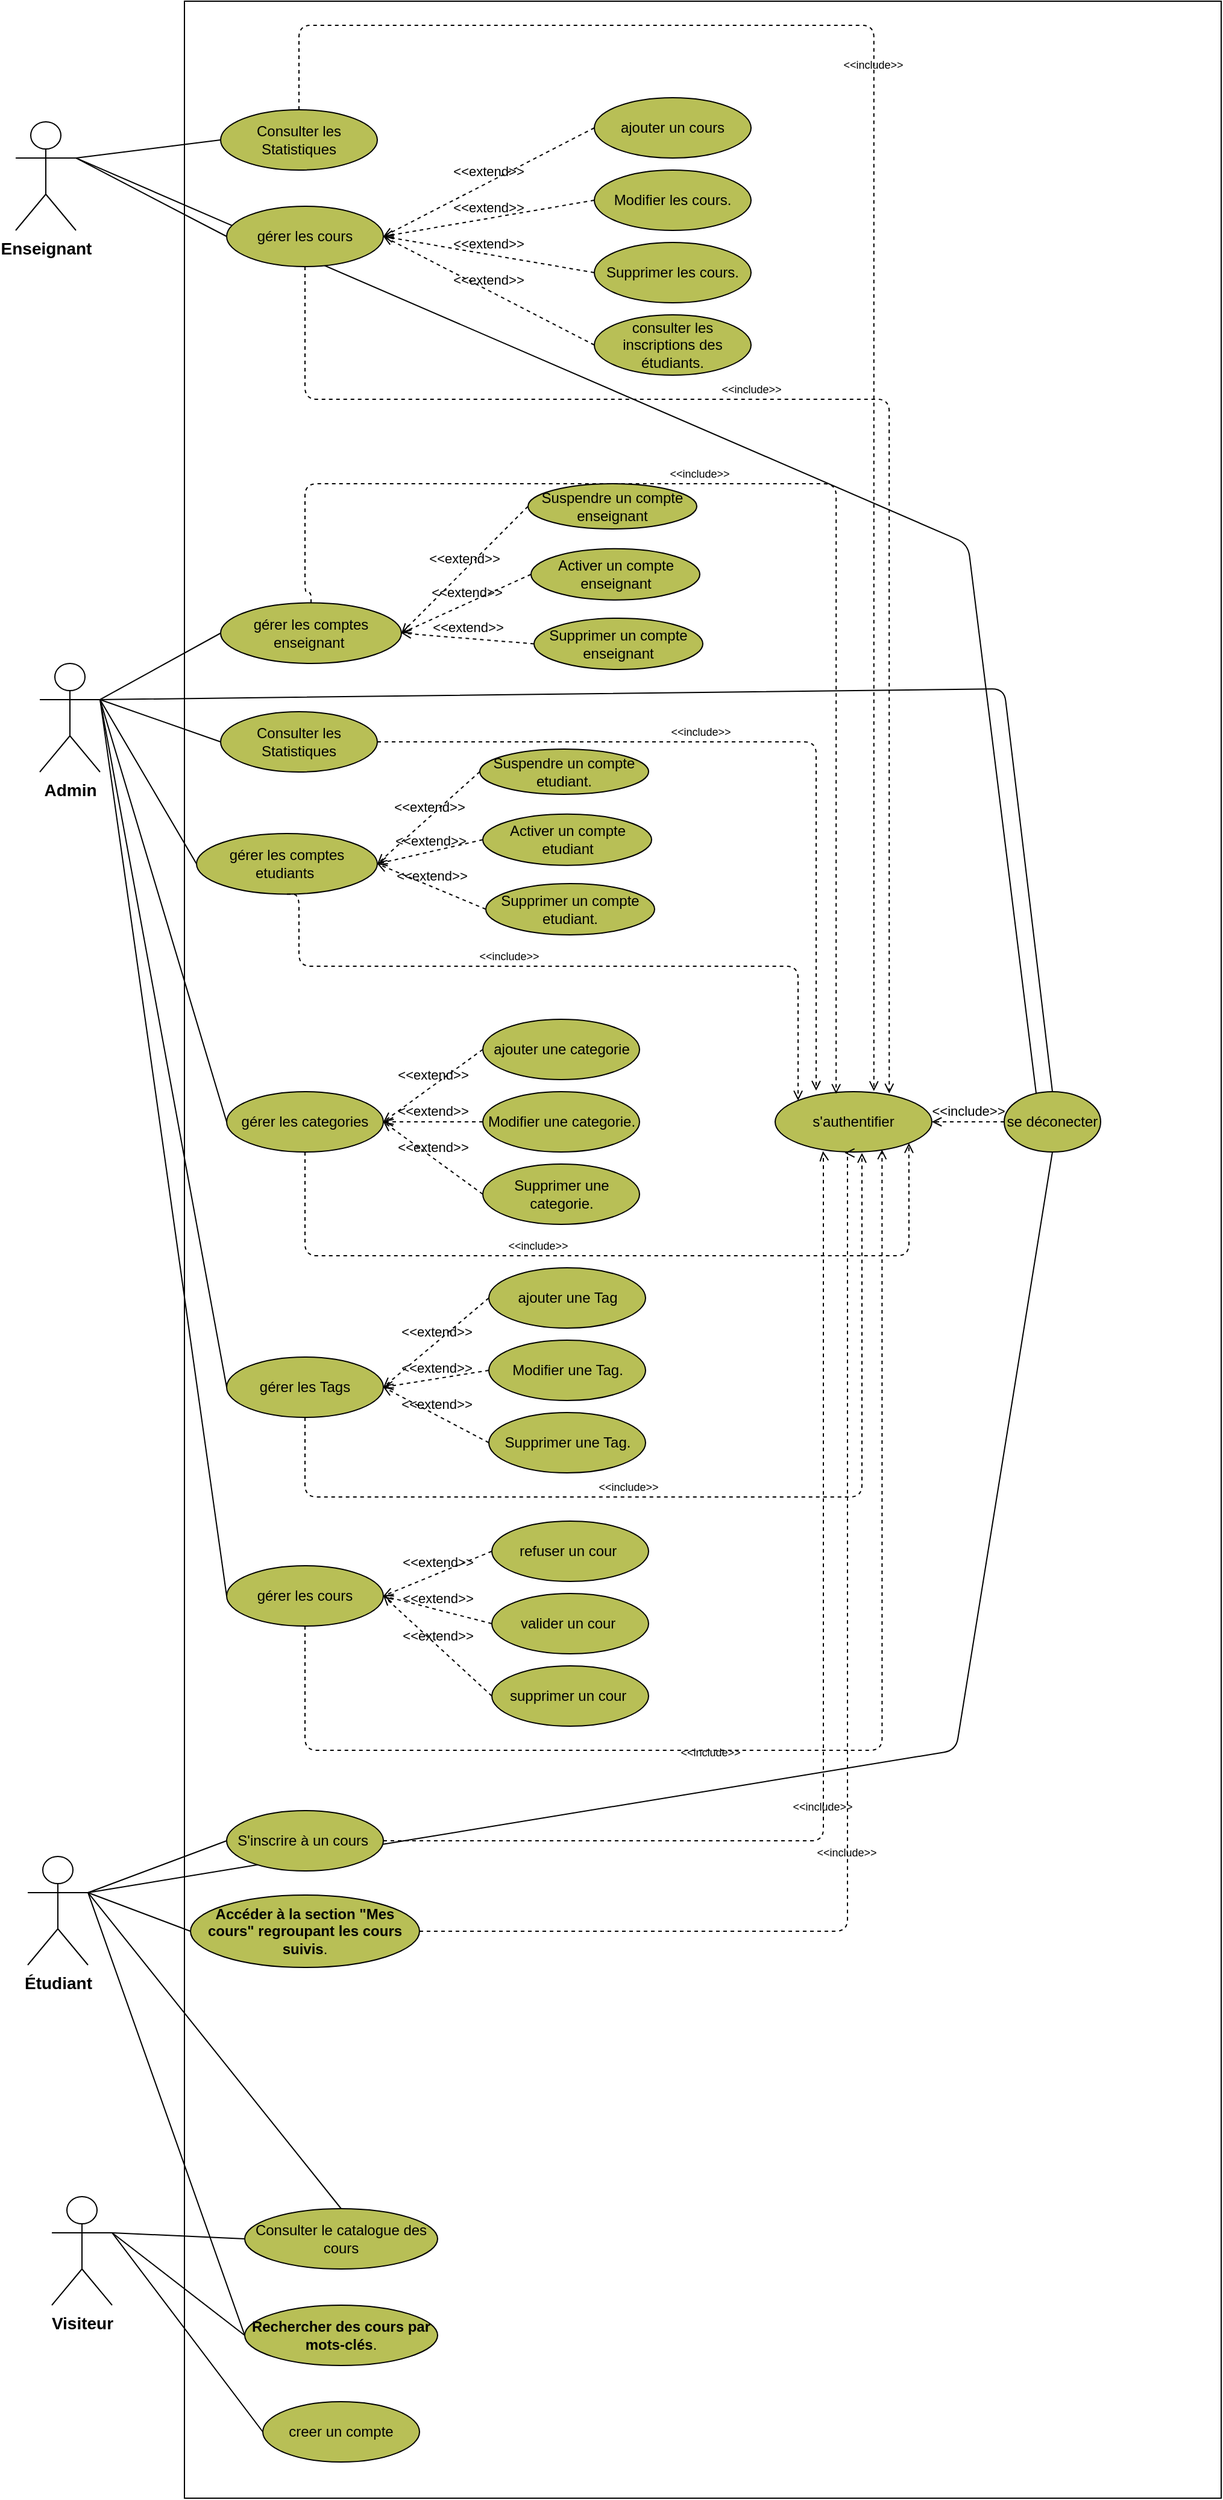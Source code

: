 <mxfile>
    <diagram id="_o7a_Rgqdpmq-Mc68ZD_" name="Page-1">
        <mxGraphModel dx="808" dy="938" grid="1" gridSize="10" guides="1" tooltips="1" connect="1" arrows="1" fold="1" page="1" pageScale="1" pageWidth="850" pageHeight="1100" math="0" shadow="0">
            <root>
                <mxCell id="0"/>
                <mxCell id="1" parent="0"/>
                <mxCell id="30" value="" style="rounded=0;whiteSpace=wrap;html=1;" parent="1" vertex="1">
                    <mxGeometry x="540" y="50" width="860" height="2070" as="geometry"/>
                </mxCell>
                <mxCell id="LYh1yNM5z3HZ3jnRtjPd-69" style="edgeStyle=none;html=1;exitX=1;exitY=0.333;exitDx=0;exitDy=0;exitPerimeter=0;endArrow=none;endFill=0;entryX=0;entryY=0.5;entryDx=0;entryDy=0;" parent="1" source="4" target="LYh1yNM5z3HZ3jnRtjPd-21" edge="1">
                    <mxGeometry relative="1" as="geometry">
                        <mxPoint x="550" y="1570" as="targetPoint"/>
                    </mxGeometry>
                </mxCell>
                <mxCell id="LYh1yNM5z3HZ3jnRtjPd-70" style="edgeStyle=none;html=1;exitX=1;exitY=0.333;exitDx=0;exitDy=0;exitPerimeter=0;entryX=0;entryY=0.5;entryDx=0;entryDy=0;endArrow=none;endFill=0;" parent="1" source="4" target="LYh1yNM5z3HZ3jnRtjPd-23" edge="1">
                    <mxGeometry relative="1" as="geometry">
                        <mxPoint x="544.68" y="1653.1" as="targetPoint"/>
                    </mxGeometry>
                </mxCell>
                <mxCell id="LYh1yNM5z3HZ3jnRtjPd-71" style="edgeStyle=none;html=1;exitX=1;exitY=0.333;exitDx=0;exitDy=0;exitPerimeter=0;entryX=0.5;entryY=0;entryDx=0;entryDy=0;endArrow=none;endFill=0;" parent="1" source="4" target="LYh1yNM5z3HZ3jnRtjPd-15" edge="1">
                    <mxGeometry relative="1" as="geometry">
                        <mxPoint x="540.0" y="1715" as="targetPoint"/>
                    </mxGeometry>
                </mxCell>
                <mxCell id="LYh1yNM5z3HZ3jnRtjPd-115" style="edgeStyle=none;html=1;exitX=1;exitY=0.333;exitDx=0;exitDy=0;exitPerimeter=0;entryX=0.5;entryY=1;entryDx=0;entryDy=0;endArrow=none;endFill=0;" parent="1" source="4" target="LYh1yNM5z3HZ3jnRtjPd-113" edge="1">
                    <mxGeometry relative="1" as="geometry">
                        <Array as="points">
                            <mxPoint x="1180" y="1500"/>
                        </Array>
                    </mxGeometry>
                </mxCell>
                <mxCell id="4" value="&lt;span style=&quot;box-sizing: border-box; border: 0px solid; --tw-border-spacing-x: 0; --tw-border-spacing-y: 0; --tw-translate-x: 0; --tw-translate-y: 0; --tw-rotate: 0; --tw-skew-x: 0; --tw-skew-y: 0; --tw-scale-x: 1; --tw-scale-y: 1; --tw-pan-x: ; --tw-pan-y: ; --tw-pinch-zoom: ; --tw-scroll-snap-strictness: proximity; --tw-gradient-from-position: ; --tw-gradient-via-position: ; --tw-gradient-to-position: ; --tw-ordinal: ; --tw-slashed-zero: ; --tw-numeric-figure: ; --tw-numeric-spacing: ; --tw-numeric-fraction: ; --tw-ring-inset: ; --tw-ring-offset-width: 0px; --tw-ring-offset-color: #fff; --tw-ring-color: rgba(59,130,246,.5); --tw-ring-offset-shadow: 0 0 #0000; --tw-ring-shadow: 0 0 #0000; --tw-shadow: 0 0 #0000; --tw-shadow-colored: 0 0 #0000; --tw-blur: ; --tw-brightness: ; --tw-contrast: ; --tw-grayscale: ; --tw-hue-rotate: ; --tw-invert: ; --tw-saturate: ; --tw-sepia: ; --tw-drop-shadow: ; --tw-backdrop-blur: ; --tw-backdrop-brightness: ; --tw-backdrop-contrast: ; --tw-backdrop-grayscale: ; --tw-backdrop-hue-rotate: ; --tw-backdrop-invert: ; --tw-backdrop-opacity: ; --tw-backdrop-saturate: ; --tw-backdrop-sepia: ; --tw-contain-size: ; --tw-contain-layout: ; --tw-contain-paint: ; --tw-contain-style: ; font-weight: bolder; color: rgb(0, 0, 0); font-family: &amp;quot;Nunito Sans&amp;quot;, sans-serif; font-size: 14px; text-align: start; background-color: rgb(255, 255, 255);&quot;&gt;Étudiant&lt;/span&gt;" style="shape=umlActor;verticalLabelPosition=bottom;verticalAlign=top;html=1;outlineConnect=0;" parent="1" vertex="1">
                    <mxGeometry x="410" y="1588" width="50" height="90" as="geometry"/>
                </mxCell>
                <mxCell id="LYh1yNM5z3HZ3jnRtjPd-73" style="edgeStyle=none;html=1;exitX=1;exitY=0.333;exitDx=0;exitDy=0;exitPerimeter=0;entryX=0;entryY=0.5;entryDx=0;entryDy=0;endArrow=none;endFill=0;" parent="1" source="5" target="LYh1yNM5z3HZ3jnRtjPd-30" edge="1">
                    <mxGeometry relative="1" as="geometry"/>
                </mxCell>
                <mxCell id="LYh1yNM5z3HZ3jnRtjPd-74" style="edgeStyle=none;html=1;exitX=1;exitY=0.333;exitDx=0;exitDy=0;exitPerimeter=0;entryX=0;entryY=0.5;entryDx=0;entryDy=0;endArrow=none;endFill=0;" parent="1" source="5" target="LYh1yNM5z3HZ3jnRtjPd-31" edge="1">
                    <mxGeometry relative="1" as="geometry"/>
                </mxCell>
                <mxCell id="LYh1yNM5z3HZ3jnRtjPd-117" style="edgeStyle=none;html=1;exitX=1;exitY=0.333;exitDx=0;exitDy=0;exitPerimeter=0;endArrow=none;endFill=0;entryX=0.332;entryY=0.035;entryDx=0;entryDy=0;entryPerimeter=0;" parent="1" source="5" target="LYh1yNM5z3HZ3jnRtjPd-113" edge="1">
                    <mxGeometry relative="1" as="geometry">
                        <Array as="points">
                            <mxPoint x="1190" y="500"/>
                        </Array>
                    </mxGeometry>
                </mxCell>
                <mxCell id="5" value="&lt;span style=&quot;box-sizing: border-box; border: 0px solid; --tw-border-spacing-x: 0; --tw-border-spacing-y: 0; --tw-translate-x: 0; --tw-translate-y: 0; --tw-rotate: 0; --tw-skew-x: 0; --tw-skew-y: 0; --tw-scale-x: 1; --tw-scale-y: 1; --tw-pan-x: ; --tw-pan-y: ; --tw-pinch-zoom: ; --tw-scroll-snap-strictness: proximity; --tw-gradient-from-position: ; --tw-gradient-via-position: ; --tw-gradient-to-position: ; --tw-ordinal: ; --tw-slashed-zero: ; --tw-numeric-figure: ; --tw-numeric-spacing: ; --tw-numeric-fraction: ; --tw-ring-inset: ; --tw-ring-offset-width: 0px; --tw-ring-offset-color: #fff; --tw-ring-color: rgba(59,130,246,.5); --tw-ring-offset-shadow: 0 0 #0000; --tw-ring-shadow: 0 0 #0000; --tw-shadow: 0 0 #0000; --tw-shadow-colored: 0 0 #0000; --tw-blur: ; --tw-brightness: ; --tw-contrast: ; --tw-grayscale: ; --tw-hue-rotate: ; --tw-invert: ; --tw-saturate: ; --tw-sepia: ; --tw-drop-shadow: ; --tw-backdrop-blur: ; --tw-backdrop-brightness: ; --tw-backdrop-contrast: ; --tw-backdrop-grayscale: ; --tw-backdrop-hue-rotate: ; --tw-backdrop-invert: ; --tw-backdrop-opacity: ; --tw-backdrop-saturate: ; --tw-backdrop-sepia: ; --tw-contain-size: ; --tw-contain-layout: ; --tw-contain-paint: ; --tw-contain-style: ; font-weight: bolder; color: rgb(0, 0, 0); font-family: &amp;quot;Nunito Sans&amp;quot;, sans-serif; font-size: 14px; text-align: start; background-color: rgb(255, 255, 255);&quot;&gt;Enseignant&lt;/span&gt;" style="shape=umlActor;verticalLabelPosition=bottom;verticalAlign=top;html=1;outlineConnect=0;" parent="1" vertex="1">
                    <mxGeometry x="400" y="150" width="50" height="90" as="geometry"/>
                </mxCell>
                <mxCell id="LYh1yNM5z3HZ3jnRtjPd-61" style="edgeStyle=none;html=1;exitX=1;exitY=0.333;exitDx=0;exitDy=0;exitPerimeter=0;entryX=0;entryY=0.5;entryDx=0;entryDy=0;endArrow=none;endFill=0;" parent="1" source="6" target="22" edge="1">
                    <mxGeometry relative="1" as="geometry">
                        <mxPoint x="575" y="545" as="targetPoint"/>
                    </mxGeometry>
                </mxCell>
                <mxCell id="LYh1yNM5z3HZ3jnRtjPd-62" style="edgeStyle=none;html=1;exitX=1;exitY=0.333;exitDx=0;exitDy=0;exitPerimeter=0;entryX=0;entryY=0.5;entryDx=0;entryDy=0;endArrow=none;endFill=0;" parent="1" source="6" target="LYh1yNM5z3HZ3jnRtjPd-42" edge="1">
                    <mxGeometry relative="1" as="geometry"/>
                </mxCell>
                <mxCell id="LYh1yNM5z3HZ3jnRtjPd-63" style="edgeStyle=none;html=1;exitX=1;exitY=0.333;exitDx=0;exitDy=0;exitPerimeter=0;entryX=0;entryY=0.5;entryDx=0;entryDy=0;endArrow=none;endFill=0;" parent="1" source="6" target="LYh1yNM5z3HZ3jnRtjPd-36" edge="1">
                    <mxGeometry relative="1" as="geometry"/>
                </mxCell>
                <mxCell id="LYh1yNM5z3HZ3jnRtjPd-64" style="edgeStyle=none;html=1;exitX=1;exitY=0.333;exitDx=0;exitDy=0;exitPerimeter=0;entryX=0;entryY=0.5;entryDx=0;entryDy=0;endArrow=none;endFill=0;" parent="1" source="6" target="LYh1yNM5z3HZ3jnRtjPd-55" edge="1">
                    <mxGeometry relative="1" as="geometry"/>
                </mxCell>
                <mxCell id="LYh1yNM5z3HZ3jnRtjPd-65" style="edgeStyle=none;html=1;exitX=1;exitY=0.333;exitDx=0;exitDy=0;exitPerimeter=0;entryX=0;entryY=0.5;entryDx=0;entryDy=0;endArrow=none;endFill=0;" parent="1" source="6" target="LYh1yNM5z3HZ3jnRtjPd-56" edge="1">
                    <mxGeometry relative="1" as="geometry"/>
                </mxCell>
                <mxCell id="LYh1yNM5z3HZ3jnRtjPd-66" style="edgeStyle=none;html=1;exitX=1;exitY=0.333;exitDx=0;exitDy=0;exitPerimeter=0;entryX=0;entryY=0.5;entryDx=0;entryDy=0;endArrow=none;endFill=0;" parent="1" source="6" target="LYh1yNM5z3HZ3jnRtjPd-60" edge="1">
                    <mxGeometry relative="1" as="geometry"/>
                </mxCell>
                <mxCell id="LYh1yNM5z3HZ3jnRtjPd-116" style="edgeStyle=none;html=1;exitX=1;exitY=0.333;exitDx=0;exitDy=0;exitPerimeter=0;entryX=0.5;entryY=0;entryDx=0;entryDy=0;endArrow=none;endFill=0;" parent="1" source="6" target="LYh1yNM5z3HZ3jnRtjPd-113" edge="1">
                    <mxGeometry relative="1" as="geometry">
                        <Array as="points">
                            <mxPoint x="1220" y="620"/>
                        </Array>
                    </mxGeometry>
                </mxCell>
                <mxCell id="6" value="&lt;span style=&quot;box-sizing: border-box; border: 0px solid; --tw-border-spacing-x: 0; --tw-border-spacing-y: 0; --tw-translate-x: 0; --tw-translate-y: 0; --tw-rotate: 0; --tw-skew-x: 0; --tw-skew-y: 0; --tw-scale-x: 1; --tw-scale-y: 1; --tw-pan-x: ; --tw-pan-y: ; --tw-pinch-zoom: ; --tw-scroll-snap-strictness: proximity; --tw-gradient-from-position: ; --tw-gradient-via-position: ; --tw-gradient-to-position: ; --tw-ordinal: ; --tw-slashed-zero: ; --tw-numeric-figure: ; --tw-numeric-spacing: ; --tw-numeric-fraction: ; --tw-ring-inset: ; --tw-ring-offset-width: 0px; --tw-ring-offset-color: #fff; --tw-ring-color: rgba(59,130,246,.5); --tw-ring-offset-shadow: 0 0 #0000; --tw-ring-shadow: 0 0 #0000; --tw-shadow: 0 0 #0000; --tw-shadow-colored: 0 0 #0000; --tw-blur: ; --tw-brightness: ; --tw-contrast: ; --tw-grayscale: ; --tw-hue-rotate: ; --tw-invert: ; --tw-saturate: ; --tw-sepia: ; --tw-drop-shadow: ; --tw-backdrop-blur: ; --tw-backdrop-brightness: ; --tw-backdrop-contrast: ; --tw-backdrop-grayscale: ; --tw-backdrop-hue-rotate: ; --tw-backdrop-invert: ; --tw-backdrop-opacity: ; --tw-backdrop-saturate: ; --tw-backdrop-sepia: ; --tw-contain-size: ; --tw-contain-layout: ; --tw-contain-paint: ; --tw-contain-style: ; font-weight: bolder; color: rgb(0, 0, 0); font-family: &amp;quot;Nunito Sans&amp;quot;, sans-serif; font-size: 14px; text-align: start; background-color: rgb(255, 255, 255);&quot;&gt;Admin&lt;/span&gt;" style="shape=umlActor;verticalLabelPosition=bottom;verticalAlign=top;html=1;outlineConnect=0;" parent="1" vertex="1">
                    <mxGeometry x="420" y="599" width="50" height="90" as="geometry"/>
                </mxCell>
                <mxCell id="LYh1yNM5z3HZ3jnRtjPd-67" style="edgeStyle=none;html=1;exitX=1;exitY=0.333;exitDx=0;exitDy=0;exitPerimeter=0;entryX=0;entryY=0.5;entryDx=0;entryDy=0;endArrow=none;endFill=0;" parent="1" source="7" target="LYh1yNM5z3HZ3jnRtjPd-15" edge="1">
                    <mxGeometry relative="1" as="geometry"/>
                </mxCell>
                <mxCell id="LYh1yNM5z3HZ3jnRtjPd-68" style="edgeStyle=none;html=1;exitX=1;exitY=0.333;exitDx=0;exitDy=0;exitPerimeter=0;entryX=0;entryY=0.5;entryDx=0;entryDy=0;endArrow=none;endFill=0;" parent="1" source="7" target="LYh1yNM5z3HZ3jnRtjPd-17" edge="1">
                    <mxGeometry relative="1" as="geometry"/>
                </mxCell>
                <mxCell id="LYh1yNM5z3HZ3jnRtjPd-112" style="edgeStyle=none;html=1;exitX=1;exitY=0.333;exitDx=0;exitDy=0;exitPerimeter=0;entryX=0;entryY=0.5;entryDx=0;entryDy=0;endArrow=none;endFill=0;" parent="1" source="7" target="LYh1yNM5z3HZ3jnRtjPd-111" edge="1">
                    <mxGeometry relative="1" as="geometry"/>
                </mxCell>
                <mxCell id="7" value="&lt;span style=&quot;box-sizing: border-box; border: 0px solid; --tw-border-spacing-x: 0; --tw-border-spacing-y: 0; --tw-translate-x: 0; --tw-translate-y: 0; --tw-rotate: 0; --tw-skew-x: 0; --tw-skew-y: 0; --tw-scale-x: 1; --tw-scale-y: 1; --tw-pan-x: ; --tw-pan-y: ; --tw-pinch-zoom: ; --tw-scroll-snap-strictness: proximity; --tw-gradient-from-position: ; --tw-gradient-via-position: ; --tw-gradient-to-position: ; --tw-ordinal: ; --tw-slashed-zero: ; --tw-numeric-figure: ; --tw-numeric-spacing: ; --tw-numeric-fraction: ; --tw-ring-inset: ; --tw-ring-offset-width: 0px; --tw-ring-offset-color: #fff; --tw-ring-color: rgba(59,130,246,.5); --tw-ring-offset-shadow: 0 0 #0000; --tw-ring-shadow: 0 0 #0000; --tw-shadow: 0 0 #0000; --tw-shadow-colored: 0 0 #0000; --tw-blur: ; --tw-brightness: ; --tw-contrast: ; --tw-grayscale: ; --tw-hue-rotate: ; --tw-invert: ; --tw-saturate: ; --tw-sepia: ; --tw-drop-shadow: ; --tw-backdrop-blur: ; --tw-backdrop-brightness: ; --tw-backdrop-contrast: ; --tw-backdrop-grayscale: ; --tw-backdrop-hue-rotate: ; --tw-backdrop-invert: ; --tw-backdrop-opacity: ; --tw-backdrop-saturate: ; --tw-backdrop-sepia: ; --tw-contain-size: ; --tw-contain-layout: ; --tw-contain-paint: ; --tw-contain-style: ; font-weight: bolder; color: rgb(0, 0, 0); font-family: &amp;quot;Nunito Sans&amp;quot;, sans-serif; font-size: 14px; text-align: start; background-color: rgb(255, 255, 255);&quot;&gt;Visiteur&lt;/span&gt;" style="shape=umlActor;verticalLabelPosition=bottom;verticalAlign=top;html=1;outlineConnect=0;" parent="1" vertex="1">
                    <mxGeometry x="430" y="1870" width="50" height="90" as="geometry"/>
                </mxCell>
                <mxCell id="LYh1yNM5z3HZ3jnRtjPd-15" value="Consulter le catalogue des cours" style="ellipse;whiteSpace=wrap;html=1;fillColor=#B8BF56;" parent="1" vertex="1">
                    <mxGeometry x="590" y="1880" width="160" height="50" as="geometry"/>
                </mxCell>
                <mxCell id="LYh1yNM5z3HZ3jnRtjPd-17" value="&lt;strong&gt;Rechercher des cours par mots-clés&lt;/strong&gt;." style="ellipse;whiteSpace=wrap;html=1;fillColor=#B8BF56;" parent="1" vertex="1">
                    <mxGeometry x="590" y="1960" width="160" height="50" as="geometry"/>
                </mxCell>
                <mxCell id="LYh1yNM5z3HZ3jnRtjPd-21" value="S'inscrire à un cours&amp;nbsp;" style="ellipse;whiteSpace=wrap;html=1;fillColor=#B8BF56;" parent="1" vertex="1">
                    <mxGeometry x="575" y="1550" width="130" height="50" as="geometry"/>
                </mxCell>
                <mxCell id="LYh1yNM5z3HZ3jnRtjPd-23" value="&lt;strong&gt;Accéder à la section &quot;Mes cours&quot; regroupant les cours suivis&lt;/strong&gt;." style="ellipse;whiteSpace=wrap;html=1;fillColor=#B8BF56;" parent="1" vertex="1">
                    <mxGeometry x="545" y="1620" width="190" height="60" as="geometry"/>
                </mxCell>
                <mxCell id="LYh1yNM5z3HZ3jnRtjPd-26" value="ajouter un cours" style="ellipse;whiteSpace=wrap;html=1;fillColor=#B8BF56;" parent="1" vertex="1">
                    <mxGeometry x="880" y="130" width="130" height="50" as="geometry"/>
                </mxCell>
                <mxCell id="LYh1yNM5z3HZ3jnRtjPd-27" value="Supprimer les cours." style="ellipse;whiteSpace=wrap;html=1;fillColor=#B8BF56;" parent="1" vertex="1">
                    <mxGeometry x="880" y="250" width="130" height="50" as="geometry"/>
                </mxCell>
                <mxCell id="LYh1yNM5z3HZ3jnRtjPd-29" value="Modifier les cours." style="ellipse;whiteSpace=wrap;html=1;fillColor=#B8BF56;" parent="1" vertex="1">
                    <mxGeometry x="880" y="190" width="130" height="50" as="geometry"/>
                </mxCell>
                <mxCell id="LYh1yNM5z3HZ3jnRtjPd-30" value="Consulter les Statistiques" style="ellipse;whiteSpace=wrap;html=1;fillColor=#B8BF56;" parent="1" vertex="1">
                    <mxGeometry x="570" y="140" width="130" height="50" as="geometry"/>
                </mxCell>
                <mxCell id="LYh1yNM5z3HZ3jnRtjPd-31" value="gérer les cours" style="ellipse;whiteSpace=wrap;html=1;fillColor=#B8BF56;" parent="1" vertex="1">
                    <mxGeometry x="575" y="220" width="130" height="50" as="geometry"/>
                </mxCell>
                <mxCell id="LYh1yNM5z3HZ3jnRtjPd-32" value="consulter les inscriptions des étudiants." style="ellipse;whiteSpace=wrap;html=1;fillColor=#B8BF56;" parent="1" vertex="1">
                    <mxGeometry x="880" y="310" width="130" height="50" as="geometry"/>
                </mxCell>
                <mxCell id="LYh1yNM5z3HZ3jnRtjPd-36" value="gérer les comptes&lt;br&gt;etudiants&amp;nbsp;" style="ellipse;whiteSpace=wrap;html=1;fillColor=#B8BF56;" parent="1" vertex="1">
                    <mxGeometry x="550" y="740" width="150" height="50.25" as="geometry"/>
                </mxCell>
                <mxCell id="LYh1yNM5z3HZ3jnRtjPd-38" value="Activer un compte&lt;br&gt;etudiant" style="ellipse;whiteSpace=wrap;html=1;fillColor=#B8BF56;" parent="1" vertex="1">
                    <mxGeometry x="787.5" y="723.88" width="140" height="42.5" as="geometry"/>
                </mxCell>
                <mxCell id="LYh1yNM5z3HZ3jnRtjPd-40" value="Supprimer un compte&lt;br&gt;etudiant." style="ellipse;whiteSpace=wrap;html=1;fillColor=#B8BF56;" parent="1" vertex="1">
                    <mxGeometry x="790" y="781.5" width="140" height="42.5" as="geometry"/>
                </mxCell>
                <mxCell id="LYh1yNM5z3HZ3jnRtjPd-41" value="Suspendre un compte&lt;br&gt;etudiant." style="ellipse;whiteSpace=wrap;html=1;fillColor=#B8BF56;" parent="1" vertex="1">
                    <mxGeometry x="785" y="670" width="140" height="37.5" as="geometry"/>
                </mxCell>
                <mxCell id="LYh1yNM5z3HZ3jnRtjPd-42" value="Consulter les Statistiques" style="ellipse;whiteSpace=wrap;html=1;fillColor=#B8BF56;" parent="1" vertex="1">
                    <mxGeometry x="570" y="639" width="130" height="50" as="geometry"/>
                </mxCell>
                <mxCell id="LYh1yNM5z3HZ3jnRtjPd-46" value="ajouter une categorie" style="ellipse;whiteSpace=wrap;html=1;fillColor=#B8BF56;" parent="1" vertex="1">
                    <mxGeometry x="787.5" y="894" width="130" height="50" as="geometry"/>
                </mxCell>
                <mxCell id="LYh1yNM5z3HZ3jnRtjPd-47" value="Supprimer une categorie." style="ellipse;whiteSpace=wrap;html=1;fillColor=#B8BF56;" parent="1" vertex="1">
                    <mxGeometry x="787.5" y="1014" width="130" height="50" as="geometry"/>
                </mxCell>
                <mxCell id="LYh1yNM5z3HZ3jnRtjPd-48" value="Modifier une categorie." style="ellipse;whiteSpace=wrap;html=1;fillColor=#B8BF56;" parent="1" vertex="1">
                    <mxGeometry x="787.5" y="954" width="130" height="50" as="geometry"/>
                </mxCell>
                <mxCell id="LYh1yNM5z3HZ3jnRtjPd-49" value="ajouter une Tag" style="ellipse;whiteSpace=wrap;html=1;fillColor=#B8BF56;" parent="1" vertex="1">
                    <mxGeometry x="792.5" y="1100" width="130" height="50" as="geometry"/>
                </mxCell>
                <mxCell id="LYh1yNM5z3HZ3jnRtjPd-50" value="Supprimer une Tag." style="ellipse;whiteSpace=wrap;html=1;fillColor=#B8BF56;" parent="1" vertex="1">
                    <mxGeometry x="792.5" y="1220" width="130" height="50" as="geometry"/>
                </mxCell>
                <mxCell id="LYh1yNM5z3HZ3jnRtjPd-51" value="Modifier une Tag." style="ellipse;whiteSpace=wrap;html=1;fillColor=#B8BF56;" parent="1" vertex="1">
                    <mxGeometry x="792.5" y="1160" width="130" height="50" as="geometry"/>
                </mxCell>
                <mxCell id="LYh1yNM5z3HZ3jnRtjPd-55" value="gérer les categories" style="ellipse;whiteSpace=wrap;html=1;fillColor=#B8BF56;" parent="1" vertex="1">
                    <mxGeometry x="575" y="954" width="130" height="50" as="geometry"/>
                </mxCell>
                <mxCell id="LYh1yNM5z3HZ3jnRtjPd-56" value="gérer les Tags" style="ellipse;whiteSpace=wrap;html=1;fillColor=#B8BF56;" parent="1" vertex="1">
                    <mxGeometry x="575" y="1174" width="130" height="50" as="geometry"/>
                </mxCell>
                <mxCell id="LYh1yNM5z3HZ3jnRtjPd-60" value="gérer les cours" style="ellipse;whiteSpace=wrap;html=1;fillColor=#B8BF56;" parent="1" vertex="1">
                    <mxGeometry x="575" y="1347" width="130" height="50" as="geometry"/>
                </mxCell>
                <mxCell id="LYh1yNM5z3HZ3jnRtjPd-75" style="edgeStyle=none;html=1;exitX=1;exitY=0.333;exitDx=0;exitDy=0;exitPerimeter=0;entryX=0;entryY=0.5;entryDx=0;entryDy=0;endArrow=none;endFill=0;" parent="1" source="4" target="LYh1yNM5z3HZ3jnRtjPd-17" edge="1">
                    <mxGeometry relative="1" as="geometry">
                        <mxPoint x="480.0" y="1630" as="sourcePoint"/>
                        <mxPoint x="660.0" y="1890" as="targetPoint"/>
                    </mxGeometry>
                </mxCell>
                <mxCell id="LYh1yNM5z3HZ3jnRtjPd-77" value="&amp;lt;&amp;lt;extend&amp;gt;&amp;gt;" style="html=1;verticalAlign=bottom;labelBackgroundColor=none;endArrow=open;endFill=0;dashed=1;entryX=1;entryY=0.5;entryDx=0;entryDy=0;exitX=0;exitY=0.5;exitDx=0;exitDy=0;" parent="1" source="LYh1yNM5z3HZ3jnRtjPd-29" target="LYh1yNM5z3HZ3jnRtjPd-31" edge="1">
                    <mxGeometry width="160" relative="1" as="geometry">
                        <mxPoint x="810" y="330" as="sourcePoint"/>
                        <mxPoint x="970" y="330" as="targetPoint"/>
                        <mxPoint as="offset"/>
                    </mxGeometry>
                </mxCell>
                <mxCell id="LYh1yNM5z3HZ3jnRtjPd-78" value="&amp;lt;&amp;lt;extend&amp;gt;&amp;gt;" style="html=1;verticalAlign=bottom;labelBackgroundColor=none;endArrow=open;endFill=0;dashed=1;exitX=0;exitY=0.5;exitDx=0;exitDy=0;entryX=1;entryY=0.5;entryDx=0;entryDy=0;" parent="1" source="LYh1yNM5z3HZ3jnRtjPd-27" target="LYh1yNM5z3HZ3jnRtjPd-31" edge="1">
                    <mxGeometry width="160" relative="1" as="geometry">
                        <mxPoint x="765.0" y="220.0" as="sourcePoint"/>
                        <mxPoint x="710" y="250" as="targetPoint"/>
                        <mxPoint as="offset"/>
                    </mxGeometry>
                </mxCell>
                <mxCell id="LYh1yNM5z3HZ3jnRtjPd-80" value="&amp;lt;&amp;lt;extend&amp;gt;&amp;gt;" style="html=1;verticalAlign=bottom;labelBackgroundColor=none;endArrow=open;endFill=0;dashed=1;exitX=0;exitY=0.5;exitDx=0;exitDy=0;entryX=1;entryY=0.5;entryDx=0;entryDy=0;" parent="1" source="LYh1yNM5z3HZ3jnRtjPd-32" target="LYh1yNM5z3HZ3jnRtjPd-31" edge="1">
                    <mxGeometry width="160" relative="1" as="geometry">
                        <mxPoint x="750.0" y="265" as="sourcePoint"/>
                        <mxPoint x="715.0" y="255.0" as="targetPoint"/>
                        <mxPoint as="offset"/>
                    </mxGeometry>
                </mxCell>
                <mxCell id="LYh1yNM5z3HZ3jnRtjPd-81" value="&amp;lt;&amp;lt;extend&amp;gt;&amp;gt;" style="html=1;verticalAlign=bottom;labelBackgroundColor=none;endArrow=open;endFill=0;dashed=1;entryX=1;entryY=0.5;entryDx=0;entryDy=0;exitX=0;exitY=0.5;exitDx=0;exitDy=0;" parent="1" source="LYh1yNM5z3HZ3jnRtjPd-38" target="LYh1yNM5z3HZ3jnRtjPd-36" edge="1">
                    <mxGeometry width="160" relative="1" as="geometry">
                        <mxPoint x="755" y="685.0" as="sourcePoint"/>
                        <mxPoint x="645" y="755" as="targetPoint"/>
                        <mxPoint as="offset"/>
                    </mxGeometry>
                </mxCell>
                <mxCell id="LYh1yNM5z3HZ3jnRtjPd-82" value="&amp;lt;&amp;lt;extend&amp;gt;&amp;gt;" style="html=1;verticalAlign=bottom;labelBackgroundColor=none;endArrow=open;endFill=0;dashed=1;exitX=0;exitY=0.5;exitDx=0;exitDy=0;entryX=1;entryY=0.5;entryDx=0;entryDy=0;" parent="1" source="LYh1yNM5z3HZ3jnRtjPd-41" target="LYh1yNM5z3HZ3jnRtjPd-36" edge="1">
                    <mxGeometry width="160" relative="1" as="geometry">
                        <mxPoint x="755" y="755" as="sourcePoint"/>
                        <mxPoint x="645" y="755" as="targetPoint"/>
                        <mxPoint as="offset"/>
                    </mxGeometry>
                </mxCell>
                <mxCell id="LYh1yNM5z3HZ3jnRtjPd-83" value="&amp;lt;&amp;lt;extend&amp;gt;&amp;gt;" style="html=1;verticalAlign=bottom;labelBackgroundColor=none;endArrow=open;endFill=0;dashed=1;exitX=0;exitY=0.5;exitDx=0;exitDy=0;entryX=1;entryY=0.5;entryDx=0;entryDy=0;" parent="1" source="LYh1yNM5z3HZ3jnRtjPd-40" target="LYh1yNM5z3HZ3jnRtjPd-36" edge="1">
                    <mxGeometry width="160" relative="1" as="geometry">
                        <mxPoint x="755" y="825" as="sourcePoint"/>
                        <mxPoint x="645" y="755" as="targetPoint"/>
                        <mxPoint as="offset"/>
                    </mxGeometry>
                </mxCell>
                <mxCell id="LYh1yNM5z3HZ3jnRtjPd-84" value="&amp;lt;&amp;lt;extend&amp;gt;&amp;gt;" style="html=1;verticalAlign=bottom;labelBackgroundColor=none;endArrow=open;endFill=0;dashed=1;entryX=1;entryY=0.5;entryDx=0;entryDy=0;exitX=0;exitY=0.5;exitDx=0;exitDy=0;" parent="1" source="LYh1yNM5z3HZ3jnRtjPd-46" target="LYh1yNM5z3HZ3jnRtjPd-55" edge="1">
                    <mxGeometry width="160" relative="1" as="geometry">
                        <mxPoint x="795" y="915.0" as="sourcePoint"/>
                        <mxPoint x="685" y="985" as="targetPoint"/>
                        <mxPoint as="offset"/>
                    </mxGeometry>
                </mxCell>
                <mxCell id="LYh1yNM5z3HZ3jnRtjPd-85" value="&amp;lt;&amp;lt;extend&amp;gt;&amp;gt;" style="html=1;verticalAlign=bottom;labelBackgroundColor=none;endArrow=open;endFill=0;dashed=1;exitX=0;exitY=0.5;exitDx=0;exitDy=0;entryX=1;entryY=0.5;entryDx=0;entryDy=0;" parent="1" source="LYh1yNM5z3HZ3jnRtjPd-48" target="LYh1yNM5z3HZ3jnRtjPd-55" edge="1">
                    <mxGeometry width="160" relative="1" as="geometry">
                        <mxPoint x="795" y="985" as="sourcePoint"/>
                        <mxPoint x="685" y="985" as="targetPoint"/>
                        <mxPoint as="offset"/>
                    </mxGeometry>
                </mxCell>
                <mxCell id="LYh1yNM5z3HZ3jnRtjPd-86" value="&amp;lt;&amp;lt;extend&amp;gt;&amp;gt;" style="html=1;verticalAlign=bottom;labelBackgroundColor=none;endArrow=open;endFill=0;dashed=1;exitX=0;exitY=0.5;exitDx=0;exitDy=0;entryX=1;entryY=0.5;entryDx=0;entryDy=0;" parent="1" source="LYh1yNM5z3HZ3jnRtjPd-47" target="LYh1yNM5z3HZ3jnRtjPd-55" edge="1">
                    <mxGeometry width="160" relative="1" as="geometry">
                        <mxPoint x="795" y="1055" as="sourcePoint"/>
                        <mxPoint x="685" y="985" as="targetPoint"/>
                        <mxPoint as="offset"/>
                    </mxGeometry>
                </mxCell>
                <mxCell id="LYh1yNM5z3HZ3jnRtjPd-87" value="&amp;lt;&amp;lt;extend&amp;gt;&amp;gt;" style="html=1;verticalAlign=bottom;labelBackgroundColor=none;endArrow=open;endFill=0;dashed=1;entryX=1;entryY=0.5;entryDx=0;entryDy=0;exitX=0;exitY=0.5;exitDx=0;exitDy=0;" parent="1" source="LYh1yNM5z3HZ3jnRtjPd-49" target="LYh1yNM5z3HZ3jnRtjPd-56" edge="1">
                    <mxGeometry width="160" relative="1" as="geometry">
                        <mxPoint x="775" y="1135" as="sourcePoint"/>
                        <mxPoint x="665" y="1205" as="targetPoint"/>
                        <mxPoint as="offset"/>
                    </mxGeometry>
                </mxCell>
                <mxCell id="LYh1yNM5z3HZ3jnRtjPd-88" value="&amp;lt;&amp;lt;extend&amp;gt;&amp;gt;" style="html=1;verticalAlign=bottom;labelBackgroundColor=none;endArrow=open;endFill=0;dashed=1;exitX=0;exitY=0.5;exitDx=0;exitDy=0;entryX=1;entryY=0.5;entryDx=0;entryDy=0;" parent="1" source="LYh1yNM5z3HZ3jnRtjPd-51" target="LYh1yNM5z3HZ3jnRtjPd-56" edge="1">
                    <mxGeometry width="160" relative="1" as="geometry">
                        <mxPoint x="775" y="1205" as="sourcePoint"/>
                        <mxPoint x="665" y="1205" as="targetPoint"/>
                        <mxPoint as="offset"/>
                    </mxGeometry>
                </mxCell>
                <mxCell id="LYh1yNM5z3HZ3jnRtjPd-89" value="&amp;lt;&amp;lt;extend&amp;gt;&amp;gt;" style="html=1;verticalAlign=bottom;labelBackgroundColor=none;endArrow=open;endFill=0;dashed=1;exitX=0;exitY=0.5;exitDx=0;exitDy=0;entryX=1;entryY=0.5;entryDx=0;entryDy=0;" parent="1" source="LYh1yNM5z3HZ3jnRtjPd-50" target="LYh1yNM5z3HZ3jnRtjPd-56" edge="1">
                    <mxGeometry width="160" relative="1" as="geometry">
                        <mxPoint x="775" y="1275" as="sourcePoint"/>
                        <mxPoint x="665" y="1205" as="targetPoint"/>
                        <mxPoint as="offset"/>
                    </mxGeometry>
                </mxCell>
                <mxCell id="LYh1yNM5z3HZ3jnRtjPd-93" value="&amp;lt;&amp;lt;extend&amp;gt;&amp;gt;" style="html=1;verticalAlign=bottom;labelBackgroundColor=none;endArrow=open;endFill=0;dashed=1;entryX=1;entryY=0.5;entryDx=0;entryDy=0;exitX=0;exitY=0.5;exitDx=0;exitDy=0;" parent="1" source="13" target="LYh1yNM5z3HZ3jnRtjPd-60" edge="1">
                    <mxGeometry width="160" relative="1" as="geometry">
                        <mxPoint x="800.0" y="1325.25" as="sourcePoint"/>
                        <mxPoint x="675" y="1356" as="targetPoint"/>
                        <mxPoint as="offset"/>
                    </mxGeometry>
                </mxCell>
                <mxCell id="LYh1yNM5z3HZ3jnRtjPd-94" value="&amp;lt;&amp;lt;extend&amp;gt;&amp;gt;" style="html=1;verticalAlign=bottom;labelBackgroundColor=none;endArrow=open;endFill=0;dashed=1;exitX=0;exitY=0.5;exitDx=0;exitDy=0;entryX=1;entryY=0.5;entryDx=0;entryDy=0;" parent="1" source="14" target="LYh1yNM5z3HZ3jnRtjPd-60" edge="1">
                    <mxGeometry width="160" relative="1" as="geometry">
                        <mxPoint x="800.0" y="1386.75" as="sourcePoint"/>
                        <mxPoint x="710" y="1370" as="targetPoint"/>
                        <mxPoint as="offset"/>
                    </mxGeometry>
                </mxCell>
                <mxCell id="LYh1yNM5z3HZ3jnRtjPd-97" value="s'authentifier" style="ellipse;whiteSpace=wrap;html=1;fillColor=#B8BF56;" parent="1" vertex="1">
                    <mxGeometry x="1030" y="954" width="130" height="50" as="geometry"/>
                </mxCell>
                <mxCell id="LYh1yNM5z3HZ3jnRtjPd-100" value="&amp;lt;&amp;lt;include&amp;gt;&amp;gt;" style="html=1;verticalAlign=bottom;labelBackgroundColor=none;endArrow=open;endFill=0;dashed=1;fontSize=9;exitX=0.5;exitY=0;exitDx=0;exitDy=0;edgeStyle=orthogonalEdgeStyle;entryX=0.63;entryY=-0.011;entryDx=0;entryDy=0;entryPerimeter=0;" parent="1" source="LYh1yNM5z3HZ3jnRtjPd-30" target="LYh1yNM5z3HZ3jnRtjPd-97" edge="1">
                    <mxGeometry x="-0.178" width="160" relative="1" as="geometry">
                        <mxPoint x="714" y="105" as="sourcePoint"/>
                        <mxPoint x="1104" y="964" as="targetPoint"/>
                        <mxPoint x="-1" as="offset"/>
                        <Array as="points">
                            <mxPoint x="635" y="70"/>
                            <mxPoint x="1112" y="70"/>
                        </Array>
                    </mxGeometry>
                </mxCell>
                <mxCell id="LYh1yNM5z3HZ3jnRtjPd-101" value="&amp;lt;&amp;lt;include&amp;gt;&amp;gt;" style="html=1;verticalAlign=bottom;labelBackgroundColor=none;endArrow=open;endFill=0;dashed=1;fontSize=9;exitX=0.5;exitY=1;exitDx=0;exitDy=0;edgeStyle=orthogonalEdgeStyle;entryX=0.728;entryY=0.029;entryDx=0;entryDy=0;entryPerimeter=0;" parent="1" source="LYh1yNM5z3HZ3jnRtjPd-31" target="LYh1yNM5z3HZ3jnRtjPd-97" edge="1">
                    <mxGeometry x="-0.178" width="160" relative="1" as="geometry">
                        <mxPoint x="725" y="55" as="sourcePoint"/>
                        <mxPoint x="1115" y="914" as="targetPoint"/>
                        <mxPoint x="-1" as="offset"/>
                        <Array as="points">
                            <mxPoint x="640" y="380"/>
                            <mxPoint x="1125" y="380"/>
                        </Array>
                    </mxGeometry>
                </mxCell>
                <mxCell id="LYh1yNM5z3HZ3jnRtjPd-102" value="&amp;lt;&amp;lt;include&amp;gt;&amp;gt;" style="html=1;verticalAlign=bottom;labelBackgroundColor=none;endArrow=open;endFill=0;dashed=1;fontSize=9;edgeStyle=orthogonalEdgeStyle;entryX=0.389;entryY=0.036;entryDx=0;entryDy=0;entryPerimeter=0;exitX=0.5;exitY=0;exitDx=0;exitDy=0;" parent="1" source="22" target="LYh1yNM5z3HZ3jnRtjPd-97" edge="1">
                    <mxGeometry x="-0.178" width="160" relative="1" as="geometry">
                        <mxPoint x="640" y="520" as="sourcePoint"/>
                        <mxPoint x="1082" y="960" as="targetPoint"/>
                        <mxPoint x="-1" as="offset"/>
                        <Array as="points">
                            <mxPoint x="640" y="540"/>
                            <mxPoint x="640" y="450"/>
                            <mxPoint x="1081" y="450"/>
                        </Array>
                    </mxGeometry>
                </mxCell>
                <mxCell id="LYh1yNM5z3HZ3jnRtjPd-103" value="&amp;lt;&amp;lt;include&amp;gt;&amp;gt;" style="html=1;verticalAlign=bottom;labelBackgroundColor=none;endArrow=open;endFill=0;dashed=1;fontSize=9;exitX=1;exitY=0.5;exitDx=0;exitDy=0;edgeStyle=orthogonalEdgeStyle;entryX=0.264;entryY=-0.018;entryDx=0;entryDy=0;entryPerimeter=0;" parent="1" source="LYh1yNM5z3HZ3jnRtjPd-42" target="LYh1yNM5z3HZ3jnRtjPd-97" edge="1">
                    <mxGeometry x="-0.178" width="160" relative="1" as="geometry">
                        <mxPoint x="555" y="460.02" as="sourcePoint"/>
                        <mxPoint x="1039.64" y="1145.47" as="targetPoint"/>
                        <mxPoint x="-1" as="offset"/>
                        <Array as="points">
                            <mxPoint x="1064" y="664"/>
                            <mxPoint x="1064" y="953"/>
                        </Array>
                    </mxGeometry>
                </mxCell>
                <mxCell id="LYh1yNM5z3HZ3jnRtjPd-104" value="&amp;lt;&amp;lt;include&amp;gt;&amp;gt;" style="html=1;verticalAlign=bottom;labelBackgroundColor=none;endArrow=open;endFill=0;dashed=1;fontSize=9;exitX=0.5;exitY=1;exitDx=0;exitDy=0;edgeStyle=orthogonalEdgeStyle;entryX=0;entryY=0;entryDx=0;entryDy=0;" parent="1" source="LYh1yNM5z3HZ3jnRtjPd-36" target="LYh1yNM5z3HZ3jnRtjPd-97" edge="1">
                    <mxGeometry x="-0.178" width="160" relative="1" as="geometry">
                        <mxPoint x="665.68" y="658.19" as="sourcePoint"/>
                        <mxPoint x="1030" y="947.29" as="targetPoint"/>
                        <mxPoint x="-1" as="offset"/>
                        <Array as="points">
                            <mxPoint x="635" y="850"/>
                            <mxPoint x="1049" y="850"/>
                        </Array>
                    </mxGeometry>
                </mxCell>
                <mxCell id="LYh1yNM5z3HZ3jnRtjPd-105" value="&amp;lt;&amp;lt;include&amp;gt;&amp;gt;" style="html=1;verticalAlign=bottom;labelBackgroundColor=none;endArrow=open;endFill=0;dashed=1;fontSize=9;exitX=0.5;exitY=1;exitDx=0;exitDy=0;edgeStyle=orthogonalEdgeStyle;entryX=1;entryY=1;entryDx=0;entryDy=0;" parent="1" source="LYh1yNM5z3HZ3jnRtjPd-55" target="LYh1yNM5z3HZ3jnRtjPd-97" edge="1">
                    <mxGeometry x="-0.178" width="160" relative="1" as="geometry">
                        <mxPoint x="645" y="980.25" as="sourcePoint"/>
                        <mxPoint x="1058.72" y="1171.446" as="targetPoint"/>
                        <mxPoint x="-1" as="offset"/>
                        <Array as="points">
                            <mxPoint x="640" y="1090"/>
                            <mxPoint x="1141" y="1090"/>
                        </Array>
                    </mxGeometry>
                </mxCell>
                <mxCell id="LYh1yNM5z3HZ3jnRtjPd-106" value="&amp;lt;&amp;lt;include&amp;gt;&amp;gt;" style="html=1;verticalAlign=bottom;labelBackgroundColor=none;endArrow=open;endFill=0;dashed=1;fontSize=9;exitX=0.5;exitY=1;exitDx=0;exitDy=0;edgeStyle=orthogonalEdgeStyle;entryX=0.55;entryY=1.016;entryDx=0;entryDy=0;entryPerimeter=0;" parent="1" source="LYh1yNM5z3HZ3jnRtjPd-56" target="LYh1yNM5z3HZ3jnRtjPd-97" edge="1">
                    <mxGeometry x="-0.178" width="160" relative="1" as="geometry">
                        <mxPoint x="650" y="1014" as="sourcePoint"/>
                        <mxPoint x="1151.28" y="1006.554" as="targetPoint"/>
                        <mxPoint x="-1" as="offset"/>
                        <Array as="points">
                            <mxPoint x="640" y="1290"/>
                            <mxPoint x="1102" y="1290"/>
                            <mxPoint x="1102" y="1005"/>
                        </Array>
                    </mxGeometry>
                </mxCell>
                <mxCell id="LYh1yNM5z3HZ3jnRtjPd-108" value="&amp;lt;&amp;lt;include&amp;gt;&amp;gt;" style="html=1;verticalAlign=bottom;labelBackgroundColor=none;endArrow=open;endFill=0;dashed=1;fontSize=9;exitX=0.5;exitY=1;exitDx=0;exitDy=0;edgeStyle=orthogonalEdgeStyle;entryX=0.682;entryY=0.959;entryDx=0;entryDy=0;entryPerimeter=0;" parent="1" source="LYh1yNM5z3HZ3jnRtjPd-60" target="LYh1yNM5z3HZ3jnRtjPd-97" edge="1">
                    <mxGeometry x="-0.187" y="-10" width="160" relative="1" as="geometry">
                        <mxPoint x="650" y="1234" as="sourcePoint"/>
                        <mxPoint x="1105" y="1014" as="targetPoint"/>
                        <mxPoint as="offset"/>
                        <Array as="points">
                            <mxPoint x="640" y="1500"/>
                            <mxPoint x="1119" y="1500"/>
                        </Array>
                    </mxGeometry>
                </mxCell>
                <mxCell id="LYh1yNM5z3HZ3jnRtjPd-109" value="&amp;lt;&amp;lt;include&amp;gt;&amp;gt;" style="html=1;verticalAlign=bottom;labelBackgroundColor=none;endArrow=open;endFill=0;dashed=1;fontSize=9;exitX=1;exitY=0.5;exitDx=0;exitDy=0;edgeStyle=orthogonalEdgeStyle;entryX=0.305;entryY=0.986;entryDx=0;entryDy=0;entryPerimeter=0;" parent="1" source="LYh1yNM5z3HZ3jnRtjPd-21" target="LYh1yNM5z3HZ3jnRtjPd-97" edge="1">
                    <mxGeometry x="-0.178" width="160" relative="1" as="geometry">
                        <mxPoint x="650" y="1475.05" as="sourcePoint"/>
                        <mxPoint x="1128.66" y="1080" as="targetPoint"/>
                        <mxPoint x="-1" as="offset"/>
                        <Array as="points">
                            <mxPoint x="1070" y="1575"/>
                            <mxPoint x="1070" y="1006"/>
                            <mxPoint x="1070" y="1006"/>
                        </Array>
                    </mxGeometry>
                </mxCell>
                <mxCell id="LYh1yNM5z3HZ3jnRtjPd-110" value="&amp;lt;&amp;lt;include&amp;gt;&amp;gt;" style="html=1;verticalAlign=bottom;labelBackgroundColor=none;endArrow=open;endFill=0;dashed=1;fontSize=9;exitX=1;exitY=0.5;exitDx=0;exitDy=0;edgeStyle=orthogonalEdgeStyle;entryX=0.444;entryY=1.016;entryDx=0;entryDy=0;entryPerimeter=0;" parent="1" source="LYh1yNM5z3HZ3jnRtjPd-23" target="LYh1yNM5z3HZ3jnRtjPd-97" edge="1">
                    <mxGeometry x="-0.178" width="160" relative="1" as="geometry">
                        <mxPoint x="715" y="1585" as="sourcePoint"/>
                        <mxPoint x="1079.65" y="1013.3" as="targetPoint"/>
                        <mxPoint x="-1" as="offset"/>
                        <Array as="points">
                            <mxPoint x="1090" y="1650"/>
                            <mxPoint x="1090" y="1005"/>
                        </Array>
                    </mxGeometry>
                </mxCell>
                <mxCell id="LYh1yNM5z3HZ3jnRtjPd-111" value="creer un compte" style="ellipse;whiteSpace=wrap;html=1;fillColor=#B8BF56;" parent="1" vertex="1">
                    <mxGeometry x="605" y="2040" width="130" height="50" as="geometry"/>
                </mxCell>
                <mxCell id="LYh1yNM5z3HZ3jnRtjPd-113" value="se déconecter" style="ellipse;whiteSpace=wrap;html=1;fillColor=#B8BF56;" parent="1" vertex="1">
                    <mxGeometry x="1220" y="954" width="80" height="50" as="geometry"/>
                </mxCell>
                <mxCell id="LYh1yNM5z3HZ3jnRtjPd-114" value="&amp;lt;&amp;lt;include&amp;gt;&amp;gt;" style="html=1;verticalAlign=bottom;labelBackgroundColor=none;endArrow=open;endFill=0;dashed=1;exitX=0;exitY=0.5;exitDx=0;exitDy=0;entryX=1;entryY=0.5;entryDx=0;entryDy=0;" parent="1" source="LYh1yNM5z3HZ3jnRtjPd-113" target="LYh1yNM5z3HZ3jnRtjPd-97" edge="1">
                    <mxGeometry width="160" relative="1" as="geometry">
                        <mxPoint x="1287.5" y="989" as="sourcePoint"/>
                        <mxPoint x="1205.0" y="989" as="targetPoint"/>
                        <mxPoint as="offset"/>
                    </mxGeometry>
                </mxCell>
                <mxCell id="8" value="&amp;lt;&amp;lt;extend&amp;gt;&amp;gt;" style="html=1;verticalAlign=bottom;labelBackgroundColor=none;endArrow=open;endFill=0;dashed=1;exitX=0;exitY=0.5;exitDx=0;exitDy=0;entryX=1;entryY=0.5;entryDx=0;entryDy=0;" parent="1" source="LYh1yNM5z3HZ3jnRtjPd-26" target="LYh1yNM5z3HZ3jnRtjPd-31" edge="1">
                    <mxGeometry width="160" relative="1" as="geometry">
                        <mxPoint x="890" y="225" as="sourcePoint"/>
                        <mxPoint x="710" y="260" as="targetPoint"/>
                        <mxPoint as="offset"/>
                    </mxGeometry>
                </mxCell>
                <mxCell id="9" value="supprimer un cour&amp;nbsp;" style="ellipse;whiteSpace=wrap;html=1;fillColor=#B8BF56;" parent="1" vertex="1">
                    <mxGeometry x="795" y="1430" width="130" height="50" as="geometry"/>
                </mxCell>
                <mxCell id="11" value="&amp;lt;&amp;lt;extend&amp;gt;&amp;gt;" style="html=1;verticalAlign=bottom;labelBackgroundColor=none;endArrow=open;endFill=0;dashed=1;exitX=0;exitY=0.5;exitDx=0;exitDy=0;entryX=1;entryY=0.5;entryDx=0;entryDy=0;" parent="1" source="9" target="LYh1yNM5z3HZ3jnRtjPd-60" edge="1">
                    <mxGeometry width="160" relative="1" as="geometry">
                        <mxPoint x="810" y="1380.5" as="sourcePoint"/>
                        <mxPoint x="715" y="1382" as="targetPoint"/>
                        <mxPoint as="offset"/>
                    </mxGeometry>
                </mxCell>
                <mxCell id="13" value="refuser un cour&amp;nbsp;" style="ellipse;whiteSpace=wrap;html=1;fillColor=#B8BF56;" parent="1" vertex="1">
                    <mxGeometry x="795" y="1310" width="130" height="50" as="geometry"/>
                </mxCell>
                <mxCell id="14" value="valider un cour&amp;nbsp;" style="ellipse;whiteSpace=wrap;html=1;fillColor=#B8BF56;" parent="1" vertex="1">
                    <mxGeometry x="795" y="1370" width="130" height="50" as="geometry"/>
                </mxCell>
                <mxCell id="22" value="gérer les comptes&lt;br&gt;enseignant&amp;nbsp;" style="ellipse;whiteSpace=wrap;html=1;fillColor=#B8BF56;" parent="1" vertex="1">
                    <mxGeometry x="570" y="548.75" width="150" height="50.25" as="geometry"/>
                </mxCell>
                <mxCell id="23" value="Activer un compte&lt;br&gt;enseignant" style="ellipse;whiteSpace=wrap;html=1;fillColor=#B8BF56;" parent="1" vertex="1">
                    <mxGeometry x="827.5" y="503.88" width="140" height="42.5" as="geometry"/>
                </mxCell>
                <mxCell id="24" value="Supprimer un compte&lt;br&gt;enseignant" style="ellipse;whiteSpace=wrap;html=1;fillColor=#B8BF56;" parent="1" vertex="1">
                    <mxGeometry x="830" y="561.5" width="140" height="42.5" as="geometry"/>
                </mxCell>
                <mxCell id="25" value="Suspendre un compte&lt;br&gt;enseignant" style="ellipse;whiteSpace=wrap;html=1;fillColor=#B8BF56;" parent="1" vertex="1">
                    <mxGeometry x="825" y="450" width="140" height="37.5" as="geometry"/>
                </mxCell>
                <mxCell id="26" value="&amp;lt;&amp;lt;extend&amp;gt;&amp;gt;" style="html=1;verticalAlign=bottom;labelBackgroundColor=none;endArrow=open;endFill=0;dashed=1;entryX=1;entryY=0.5;entryDx=0;entryDy=0;exitX=0;exitY=0.5;exitDx=0;exitDy=0;" parent="1" source="23" target="22" edge="1">
                    <mxGeometry width="160" relative="1" as="geometry">
                        <mxPoint x="795" y="485.0" as="sourcePoint"/>
                        <mxPoint x="685" y="555" as="targetPoint"/>
                        <mxPoint as="offset"/>
                    </mxGeometry>
                </mxCell>
                <mxCell id="27" value="&amp;lt;&amp;lt;extend&amp;gt;&amp;gt;" style="html=1;verticalAlign=bottom;labelBackgroundColor=none;endArrow=open;endFill=0;dashed=1;exitX=0;exitY=0.5;exitDx=0;exitDy=0;entryX=1;entryY=0.5;entryDx=0;entryDy=0;" parent="1" source="25" target="22" edge="1">
                    <mxGeometry width="160" relative="1" as="geometry">
                        <mxPoint x="795" y="555" as="sourcePoint"/>
                        <mxPoint x="685" y="555" as="targetPoint"/>
                        <mxPoint as="offset"/>
                    </mxGeometry>
                </mxCell>
                <mxCell id="28" value="&amp;lt;&amp;lt;extend&amp;gt;&amp;gt;" style="html=1;verticalAlign=bottom;labelBackgroundColor=none;endArrow=open;endFill=0;dashed=1;exitX=0;exitY=0.5;exitDx=0;exitDy=0;entryX=1;entryY=0.5;entryDx=0;entryDy=0;" parent="1" source="24" target="22" edge="1">
                    <mxGeometry width="160" relative="1" as="geometry">
                        <mxPoint x="795" y="625" as="sourcePoint"/>
                        <mxPoint x="685" y="555" as="targetPoint"/>
                        <mxPoint as="offset"/>
                    </mxGeometry>
                </mxCell>
            </root>
        </mxGraphModel>
    </diagram>
</mxfile>